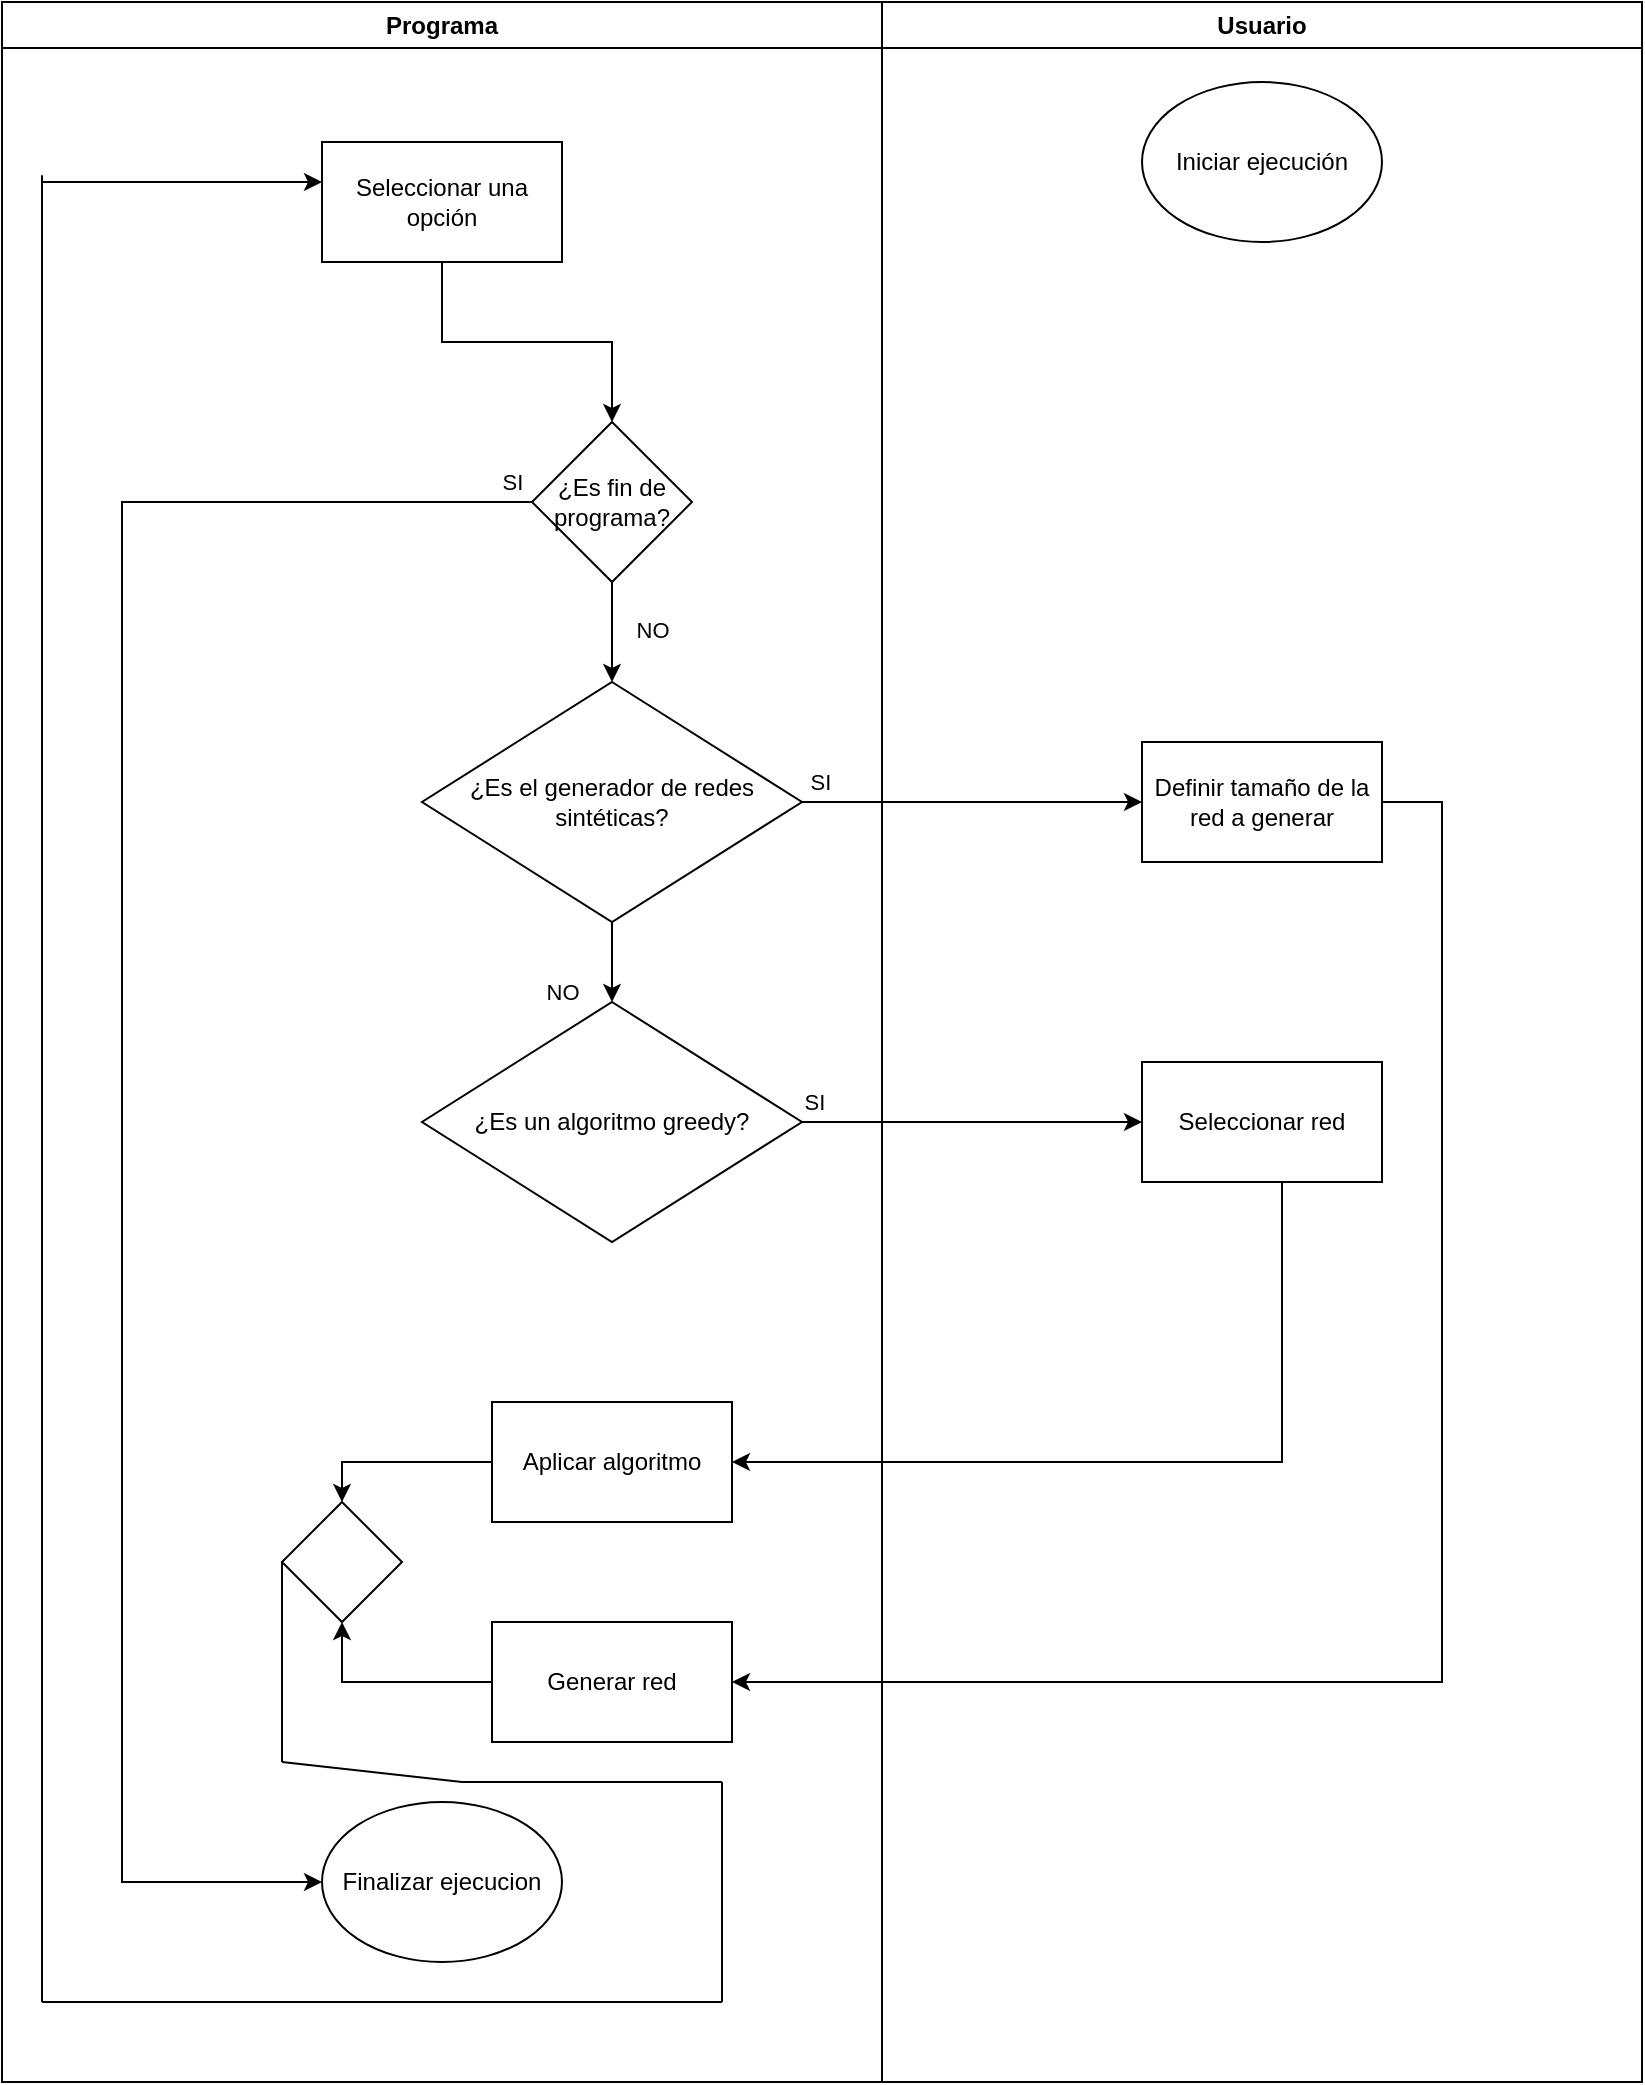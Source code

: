 <mxfile version="24.3.1" type="google">
  <diagram name="Página-1" id="Gm6PRl0axeTJCZhfXrCh">
    <mxGraphModel grid="1" page="1" gridSize="10" guides="1" tooltips="1" connect="1" arrows="1" fold="1" pageScale="1" pageWidth="827" pageHeight="1169" math="0" shadow="0">
      <root>
        <mxCell id="0" />
        <mxCell id="1" parent="0" />
        <mxCell id="Q8koIrszWrcjSFssW-50-1" value="Programa" style="swimlane;whiteSpace=wrap;html=1;" vertex="1" parent="1">
          <mxGeometry width="440" height="1040" as="geometry" />
        </mxCell>
        <mxCell id="Q8koIrszWrcjSFssW-50-25" style="edgeStyle=orthogonalEdgeStyle;rounded=0;orthogonalLoop=1;jettySize=auto;html=1;entryX=0.5;entryY=0;entryDx=0;entryDy=0;" edge="1" parent="Q8koIrszWrcjSFssW-50-1" source="Q8koIrszWrcjSFssW-50-4" target="Q8koIrszWrcjSFssW-50-6">
          <mxGeometry relative="1" as="geometry" />
        </mxCell>
        <mxCell id="Q8koIrszWrcjSFssW-50-4" value="Seleccionar una opción" style="rounded=0;whiteSpace=wrap;html=1;" vertex="1" parent="Q8koIrszWrcjSFssW-50-1">
          <mxGeometry x="160" y="70" width="120" height="60" as="geometry" />
        </mxCell>
        <mxCell id="Q8koIrszWrcjSFssW-50-8" style="edgeStyle=orthogonalEdgeStyle;rounded=0;orthogonalLoop=1;jettySize=auto;html=1;entryX=0;entryY=0.5;entryDx=0;entryDy=0;" edge="1" parent="Q8koIrszWrcjSFssW-50-1" target="Q8koIrszWrcjSFssW-50-7">
          <mxGeometry relative="1" as="geometry">
            <mxPoint x="267.5" y="250" as="sourcePoint" />
            <mxPoint x="152.5" y="930" as="targetPoint" />
            <Array as="points">
              <mxPoint x="60" y="250" />
              <mxPoint x="60" y="940" />
            </Array>
          </mxGeometry>
        </mxCell>
        <mxCell id="Q8koIrszWrcjSFssW-50-9" value="SI" style="edgeLabel;html=1;align=center;verticalAlign=middle;resizable=0;points=[];" connectable="0" vertex="1" parent="Q8koIrszWrcjSFssW-50-8">
          <mxGeometry x="-0.912" relative="1" as="geometry">
            <mxPoint x="31" y="-10" as="offset" />
          </mxGeometry>
        </mxCell>
        <mxCell id="Q8koIrszWrcjSFssW-50-13" style="edgeStyle=orthogonalEdgeStyle;rounded=0;orthogonalLoop=1;jettySize=auto;html=1;" edge="1" parent="Q8koIrszWrcjSFssW-50-1" source="Q8koIrszWrcjSFssW-50-6" target="Q8koIrszWrcjSFssW-50-11">
          <mxGeometry relative="1" as="geometry" />
        </mxCell>
        <mxCell id="Q8koIrszWrcjSFssW-50-14" value="NO" style="edgeLabel;html=1;align=center;verticalAlign=middle;resizable=0;points=[];" connectable="0" vertex="1" parent="Q8koIrszWrcjSFssW-50-13">
          <mxGeometry x="-0.067" y="-2" relative="1" as="geometry">
            <mxPoint x="22" as="offset" />
          </mxGeometry>
        </mxCell>
        <mxCell id="Q8koIrszWrcjSFssW-50-6" value="¿Es fin de programa?" style="rhombus;whiteSpace=wrap;html=1;" vertex="1" parent="Q8koIrszWrcjSFssW-50-1">
          <mxGeometry x="265" y="210" width="80" height="80" as="geometry" />
        </mxCell>
        <mxCell id="Q8koIrszWrcjSFssW-50-7" value="Finalizar ejecucion" style="ellipse;whiteSpace=wrap;html=1;" vertex="1" parent="Q8koIrszWrcjSFssW-50-1">
          <mxGeometry x="160" y="900" width="120" height="80" as="geometry" />
        </mxCell>
        <mxCell id="Q8koIrszWrcjSFssW-50-20" style="edgeStyle=orthogonalEdgeStyle;rounded=0;orthogonalLoop=1;jettySize=auto;html=1;" edge="1" parent="Q8koIrszWrcjSFssW-50-1" source="Q8koIrszWrcjSFssW-50-11" target="Q8koIrszWrcjSFssW-50-19">
          <mxGeometry relative="1" as="geometry" />
        </mxCell>
        <mxCell id="Q8koIrszWrcjSFssW-50-23" value="NO" style="edgeLabel;html=1;align=center;verticalAlign=middle;resizable=0;points=[];" connectable="0" vertex="1" parent="Q8koIrszWrcjSFssW-50-20">
          <mxGeometry x="-0.426" relative="1" as="geometry">
            <mxPoint x="-25" y="23" as="offset" />
          </mxGeometry>
        </mxCell>
        <mxCell id="Q8koIrszWrcjSFssW-50-11" value="¿Es el generador de redes sintéticas?" style="rhombus;whiteSpace=wrap;html=1;" vertex="1" parent="Q8koIrszWrcjSFssW-50-1">
          <mxGeometry x="210" y="340" width="190" height="120" as="geometry" />
        </mxCell>
        <mxCell id="Q8koIrszWrcjSFssW-50-19" value="¿Es un algoritmo greedy?" style="rhombus;whiteSpace=wrap;html=1;" vertex="1" parent="Q8koIrszWrcjSFssW-50-1">
          <mxGeometry x="210" y="500" width="190" height="120" as="geometry" />
        </mxCell>
        <mxCell id="Q8koIrszWrcjSFssW-50-32" style="edgeStyle=orthogonalEdgeStyle;rounded=0;orthogonalLoop=1;jettySize=auto;html=1;entryX=0.5;entryY=0;entryDx=0;entryDy=0;" edge="1" parent="Q8koIrszWrcjSFssW-50-1" source="Q8koIrszWrcjSFssW-50-27" target="Q8koIrszWrcjSFssW-50-31">
          <mxGeometry relative="1" as="geometry" />
        </mxCell>
        <mxCell id="Q8koIrszWrcjSFssW-50-27" value="Aplicar algoritmo" style="rounded=0;whiteSpace=wrap;html=1;" vertex="1" parent="Q8koIrszWrcjSFssW-50-1">
          <mxGeometry x="245" y="700" width="120" height="60" as="geometry" />
        </mxCell>
        <mxCell id="Q8koIrszWrcjSFssW-50-33" style="edgeStyle=orthogonalEdgeStyle;rounded=0;orthogonalLoop=1;jettySize=auto;html=1;entryX=0.5;entryY=1;entryDx=0;entryDy=0;" edge="1" parent="Q8koIrszWrcjSFssW-50-1" source="Q8koIrszWrcjSFssW-50-29" target="Q8koIrszWrcjSFssW-50-31">
          <mxGeometry relative="1" as="geometry">
            <Array as="points">
              <mxPoint x="170" y="840" />
            </Array>
          </mxGeometry>
        </mxCell>
        <mxCell id="Q8koIrszWrcjSFssW-50-29" value="Generar red" style="rounded=0;whiteSpace=wrap;html=1;" vertex="1" parent="Q8koIrszWrcjSFssW-50-1">
          <mxGeometry x="245" y="810" width="120" height="60" as="geometry" />
        </mxCell>
        <mxCell id="Q8koIrszWrcjSFssW-50-31" value="" style="rhombus;whiteSpace=wrap;html=1;" vertex="1" parent="Q8koIrszWrcjSFssW-50-1">
          <mxGeometry x="140" y="750" width="60" height="60" as="geometry" />
        </mxCell>
        <mxCell id="Q8koIrszWrcjSFssW-50-40" value="" style="endArrow=none;html=1;rounded=0;" edge="1" parent="Q8koIrszWrcjSFssW-50-1">
          <mxGeometry width="50" height="50" relative="1" as="geometry">
            <mxPoint x="140" y="880" as="sourcePoint" />
            <mxPoint x="360" y="890" as="targetPoint" />
            <Array as="points">
              <mxPoint x="230" y="890" />
            </Array>
          </mxGeometry>
        </mxCell>
        <mxCell id="Q8koIrszWrcjSFssW-50-2" value="Usuario" style="swimlane;whiteSpace=wrap;html=1;" vertex="1" parent="1">
          <mxGeometry x="440" width="380" height="1040" as="geometry" />
        </mxCell>
        <mxCell id="Q8koIrszWrcjSFssW-50-3" value="Iniciar ejecución" style="ellipse;whiteSpace=wrap;html=1;" vertex="1" parent="Q8koIrszWrcjSFssW-50-2">
          <mxGeometry x="130" y="40" width="120" height="80" as="geometry" />
        </mxCell>
        <mxCell id="Q8koIrszWrcjSFssW-50-15" value="Definir tamaño de la red a generar" style="rounded=0;whiteSpace=wrap;html=1;" vertex="1" parent="Q8koIrszWrcjSFssW-50-2">
          <mxGeometry x="130" y="370" width="120" height="60" as="geometry" />
        </mxCell>
        <mxCell id="Q8koIrszWrcjSFssW-50-21" value="Seleccionar red" style="rounded=0;whiteSpace=wrap;html=1;" vertex="1" parent="Q8koIrszWrcjSFssW-50-2">
          <mxGeometry x="130" y="530" width="120" height="60" as="geometry" />
        </mxCell>
        <mxCell id="Q8koIrszWrcjSFssW-50-16" style="edgeStyle=orthogonalEdgeStyle;rounded=0;orthogonalLoop=1;jettySize=auto;html=1;entryX=0;entryY=0.5;entryDx=0;entryDy=0;" edge="1" parent="1" source="Q8koIrszWrcjSFssW-50-11" target="Q8koIrszWrcjSFssW-50-15">
          <mxGeometry relative="1" as="geometry" />
        </mxCell>
        <mxCell id="Q8koIrszWrcjSFssW-50-17" value="SI" style="edgeLabel;html=1;align=center;verticalAlign=middle;resizable=0;points=[];" connectable="0" vertex="1" parent="Q8koIrszWrcjSFssW-50-16">
          <mxGeometry x="-0.627" y="-1" relative="1" as="geometry">
            <mxPoint x="-23" y="-11" as="offset" />
          </mxGeometry>
        </mxCell>
        <mxCell id="Q8koIrszWrcjSFssW-50-22" style="edgeStyle=orthogonalEdgeStyle;rounded=0;orthogonalLoop=1;jettySize=auto;html=1;entryX=0;entryY=0.5;entryDx=0;entryDy=0;" edge="1" parent="1" source="Q8koIrszWrcjSFssW-50-19" target="Q8koIrszWrcjSFssW-50-21">
          <mxGeometry relative="1" as="geometry" />
        </mxCell>
        <mxCell id="Q8koIrszWrcjSFssW-50-26" value="SI" style="edgeLabel;html=1;align=center;verticalAlign=middle;resizable=0;points=[];" connectable="0" vertex="1" parent="Q8koIrszWrcjSFssW-50-22">
          <mxGeometry x="-0.667" y="1" relative="1" as="geometry">
            <mxPoint x="-23" y="-9" as="offset" />
          </mxGeometry>
        </mxCell>
        <mxCell id="Q8koIrszWrcjSFssW-50-28" style="edgeStyle=orthogonalEdgeStyle;rounded=0;orthogonalLoop=1;jettySize=auto;html=1;entryX=1;entryY=0.5;entryDx=0;entryDy=0;" edge="1" parent="1" source="Q8koIrszWrcjSFssW-50-21" target="Q8koIrszWrcjSFssW-50-27">
          <mxGeometry relative="1" as="geometry">
            <Array as="points">
              <mxPoint x="640" y="730" />
            </Array>
          </mxGeometry>
        </mxCell>
        <mxCell id="Q8koIrszWrcjSFssW-50-35" style="edgeStyle=orthogonalEdgeStyle;rounded=0;orthogonalLoop=1;jettySize=auto;html=1;entryX=1;entryY=0.5;entryDx=0;entryDy=0;" edge="1" parent="1" source="Q8koIrszWrcjSFssW-50-15" target="Q8koIrszWrcjSFssW-50-29">
          <mxGeometry relative="1" as="geometry">
            <Array as="points">
              <mxPoint x="720" y="400" />
              <mxPoint x="720" y="840" />
            </Array>
          </mxGeometry>
        </mxCell>
        <mxCell id="Q8koIrszWrcjSFssW-50-39" value="" style="endArrow=none;html=1;rounded=0;exitX=0;exitY=0.5;exitDx=0;exitDy=0;" edge="1" parent="1" source="Q8koIrszWrcjSFssW-50-31">
          <mxGeometry width="50" height="50" relative="1" as="geometry">
            <mxPoint x="280" y="860" as="sourcePoint" />
            <mxPoint x="140" y="880" as="targetPoint" />
          </mxGeometry>
        </mxCell>
        <mxCell id="Q8koIrszWrcjSFssW-50-41" value="" style="endArrow=none;html=1;rounded=0;" edge="1" parent="1">
          <mxGeometry width="50" height="50" relative="1" as="geometry">
            <mxPoint x="360" y="1000" as="sourcePoint" />
            <mxPoint x="360" y="890" as="targetPoint" />
          </mxGeometry>
        </mxCell>
        <mxCell id="Q8koIrszWrcjSFssW-50-42" value="" style="endArrow=none;html=1;rounded=0;" edge="1" parent="1">
          <mxGeometry width="50" height="50" relative="1" as="geometry">
            <mxPoint x="360" y="1000" as="sourcePoint" />
            <mxPoint x="20" y="1000" as="targetPoint" />
          </mxGeometry>
        </mxCell>
        <mxCell id="Q8koIrszWrcjSFssW-50-43" value="" style="endArrow=none;html=1;rounded=0;" edge="1" parent="1">
          <mxGeometry width="50" height="50" relative="1" as="geometry">
            <mxPoint x="20" y="1000" as="sourcePoint" />
            <mxPoint x="20" y="86.571" as="targetPoint" />
          </mxGeometry>
        </mxCell>
        <mxCell id="Q8koIrszWrcjSFssW-50-45" value="" style="endArrow=classic;html=1;rounded=0;" edge="1" parent="1">
          <mxGeometry width="50" height="50" relative="1" as="geometry">
            <mxPoint x="20" y="90" as="sourcePoint" />
            <mxPoint x="160" y="90" as="targetPoint" />
          </mxGeometry>
        </mxCell>
      </root>
    </mxGraphModel>
  </diagram>
</mxfile>
